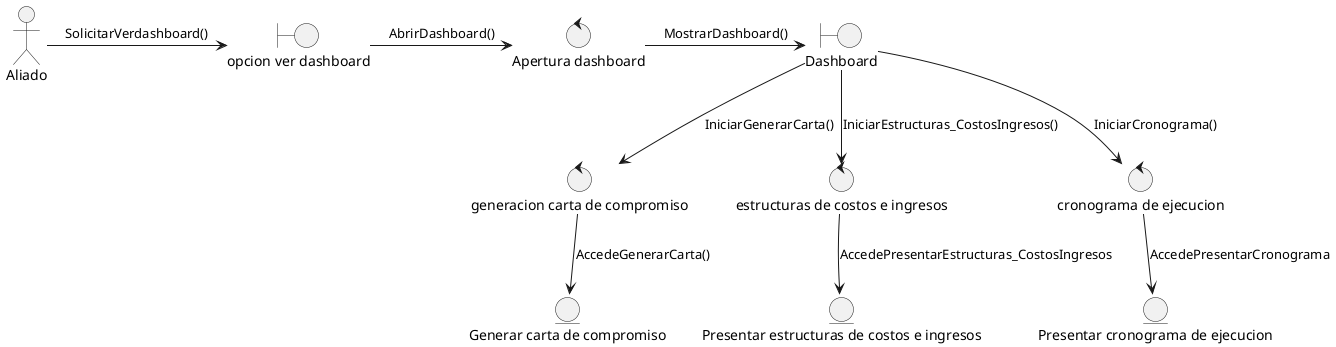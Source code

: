 @startuml DiagramaDeColaboracionDeDashboardAliado

:Aliado: as Aliado

boundary "opcion ver dashboard" as ver
control "Apertura dashboard" as verificacion

control "generacion carta de compromiso" as Generar
control "estructuras de costos e ingresos" as costos
control "cronograma de ejecucion" as cronograma


boundary "Dashboard" as dashboard

entity "Generar carta de compromiso" as carta_compromiso
entity "Presentar estructuras de costos e ingresos" as estructuras
entity "Presentar cronograma de ejecucion" as ejecucion




Aliado-> ver: "SolicitarVerdashboard()"
ver-> verificacion: "AbrirDashboard()"
verificacion -> dashboard: "MostrarDashboard()"

dashboard--> Generar : "IniciarGenerarCarta()"
dashboard --> costos : "IniciarEstructuras_CostosIngresos()"
dashboard --> cronograma : "IniciarCronograma()"


Generar --> carta_compromiso : "AccedeGenerarCarta()"
costos --> estructuras : "AccedePresentarEstructuras_CostosIngresos"
cronograma --> ejecucion : "AccedePresentarCronograma"







@enduml